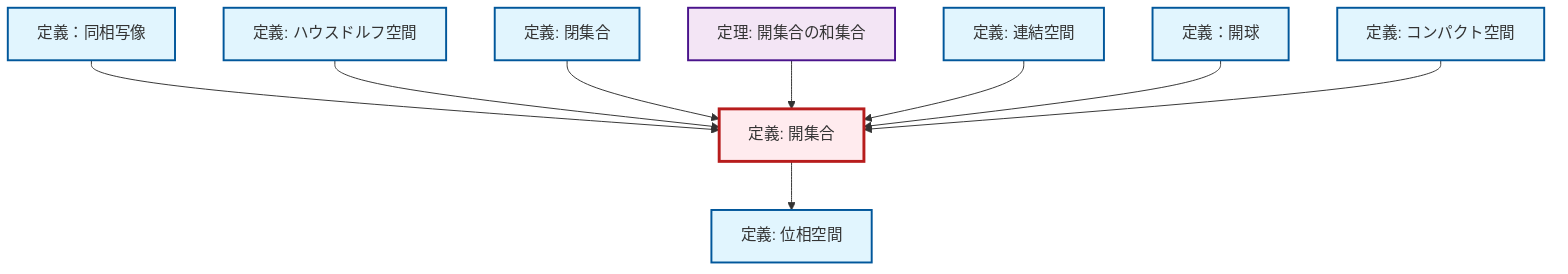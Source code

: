 graph TD
    classDef definition fill:#e1f5fe,stroke:#01579b,stroke-width:2px
    classDef theorem fill:#f3e5f5,stroke:#4a148c,stroke-width:2px
    classDef axiom fill:#fff3e0,stroke:#e65100,stroke-width:2px
    classDef example fill:#e8f5e9,stroke:#1b5e20,stroke-width:2px
    classDef current fill:#ffebee,stroke:#b71c1c,stroke-width:3px
    def-open-set["定義: 開集合"]:::definition
    thm-union-open-sets["定理: 開集合の和集合"]:::theorem
    def-hausdorff["定義: ハウスドルフ空間"]:::definition
    def-topological-space["定義: 位相空間"]:::definition
    def-closed-set["定義: 閉集合"]:::definition
    def-compact["定義: コンパクト空間"]:::definition
    def-open-ball["定義：開球"]:::definition
    def-connected["定義: 連結空間"]:::definition
    def-homeomorphism["定義：同相写像"]:::definition
    def-homeomorphism --> def-open-set
    def-hausdorff --> def-open-set
    def-open-set --> def-topological-space
    def-closed-set --> def-open-set
    thm-union-open-sets --> def-open-set
    def-connected --> def-open-set
    def-open-ball --> def-open-set
    def-compact --> def-open-set
    class def-open-set current